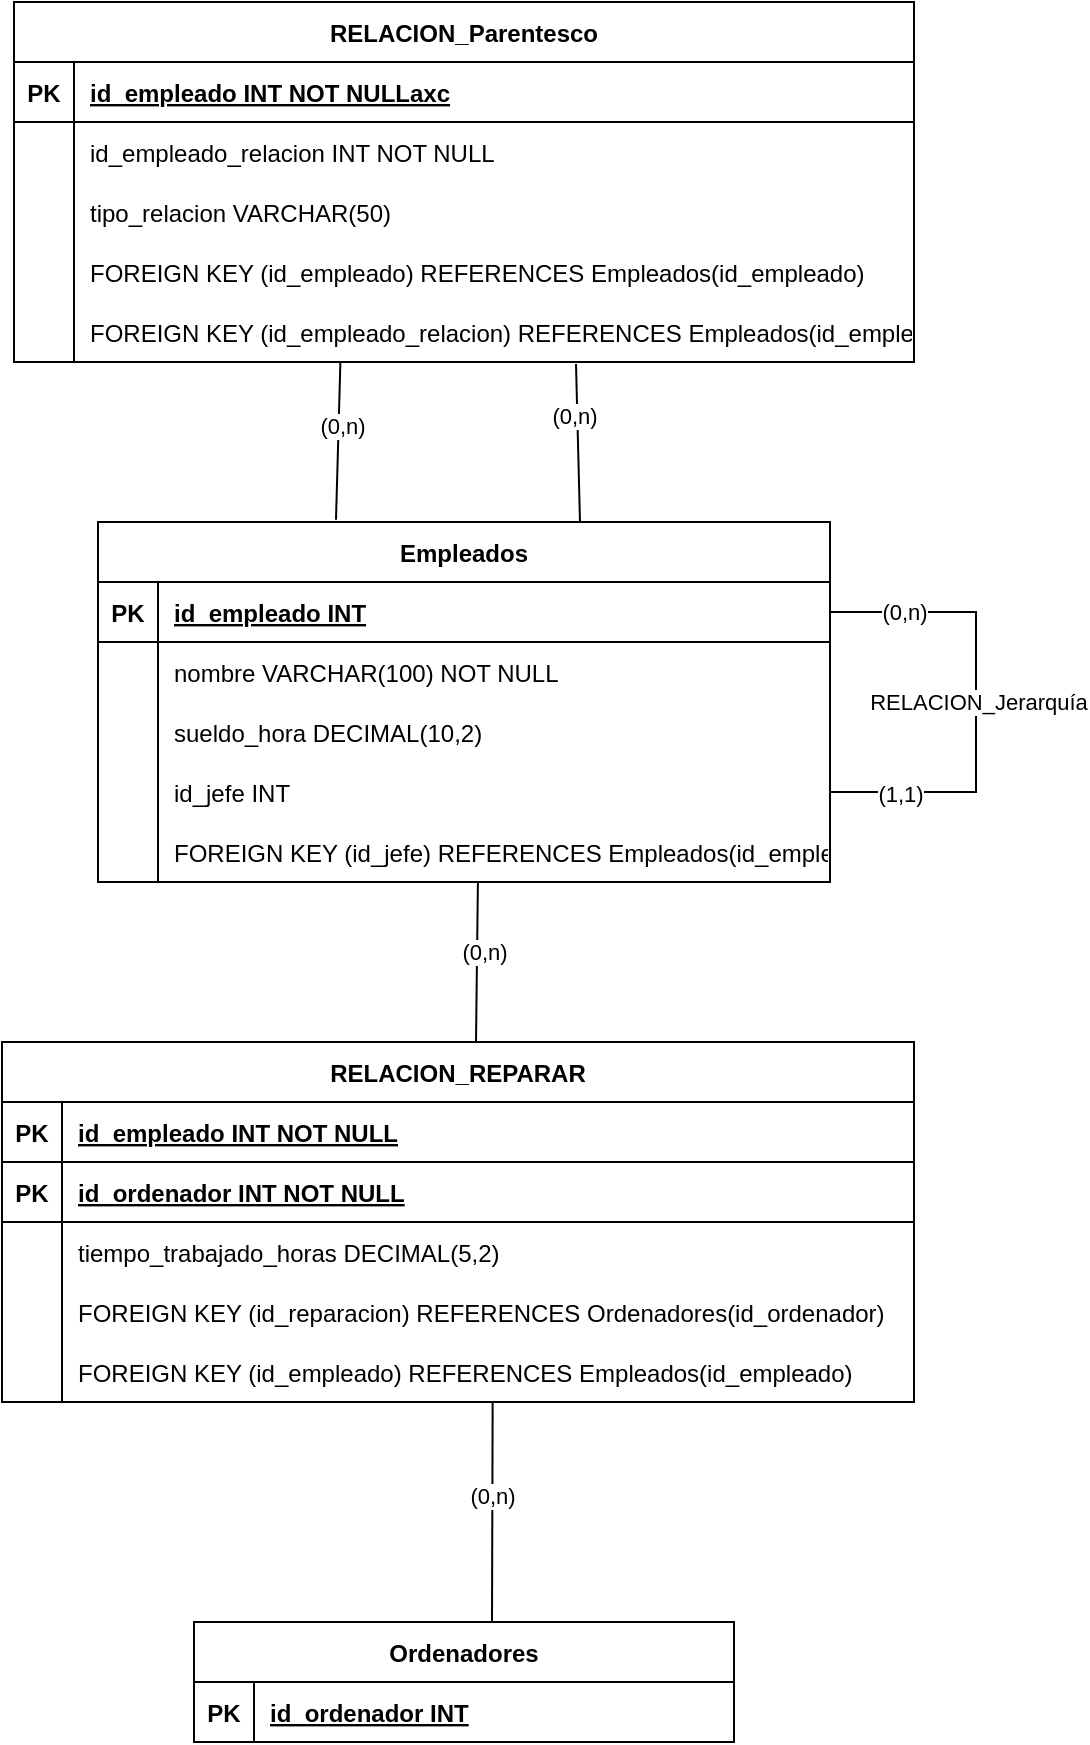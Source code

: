 <mxfile version="25.0.3">
  <diagram name="Página-1" id="TJ7wZGmzTQwEmiSPotgX">
    <mxGraphModel dx="890" dy="966" grid="1" gridSize="10" guides="1" tooltips="1" connect="1" arrows="1" fold="1" page="1" pageScale="1" pageWidth="827" pageHeight="1169" math="0" shadow="0">
      <root>
        <mxCell id="0" />
        <mxCell id="1" parent="0" />
        <mxCell id="ToJMfz8G4OXI3Km0rWwE-997" value="Empleados" style="shape=table;startSize=30;container=1;collapsible=1;childLayout=tableLayout;fixedRows=1;rowLines=0;fontStyle=1;align=center;resizeLast=1;" parent="1" vertex="1">
          <mxGeometry x="231" y="310" width="366" height="180" as="geometry" />
        </mxCell>
        <mxCell id="ToJMfz8G4OXI3Km0rWwE-998" value="" style="shape=tableRow;horizontal=0;startSize=0;swimlaneHead=0;swimlaneBody=0;fillColor=none;collapsible=0;dropTarget=0;points=[[0,0.5],[1,0.5]];portConstraint=eastwest;strokeColor=inherit;top=0;left=0;right=0;bottom=1;" parent="ToJMfz8G4OXI3Km0rWwE-997" vertex="1">
          <mxGeometry y="30" width="366" height="30" as="geometry" />
        </mxCell>
        <mxCell id="ToJMfz8G4OXI3Km0rWwE-999" value="PK" style="shape=partialRectangle;overflow=hidden;connectable=0;fillColor=none;strokeColor=inherit;top=0;left=0;bottom=0;right=0;fontStyle=1;" parent="ToJMfz8G4OXI3Km0rWwE-998" vertex="1">
          <mxGeometry width="30" height="30" as="geometry">
            <mxRectangle width="30" height="30" as="alternateBounds" />
          </mxGeometry>
        </mxCell>
        <mxCell id="ToJMfz8G4OXI3Km0rWwE-1000" value="id_empleado INT" style="shape=partialRectangle;overflow=hidden;connectable=0;fillColor=none;align=left;strokeColor=inherit;top=0;left=0;bottom=0;right=0;spacingLeft=6;fontStyle=5;" parent="ToJMfz8G4OXI3Km0rWwE-998" vertex="1">
          <mxGeometry x="30" width="336" height="30" as="geometry">
            <mxRectangle width="336" height="30" as="alternateBounds" />
          </mxGeometry>
        </mxCell>
        <mxCell id="ToJMfz8G4OXI3Km0rWwE-1001" value="" style="shape=tableRow;horizontal=0;startSize=0;swimlaneHead=0;swimlaneBody=0;fillColor=none;collapsible=0;dropTarget=0;points=[[0,0.5],[1,0.5]];portConstraint=eastwest;strokeColor=inherit;top=0;left=0;right=0;bottom=0;" parent="ToJMfz8G4OXI3Km0rWwE-997" vertex="1">
          <mxGeometry y="60" width="366" height="30" as="geometry" />
        </mxCell>
        <mxCell id="ToJMfz8G4OXI3Km0rWwE-1002" value="" style="shape=partialRectangle;overflow=hidden;connectable=0;fillColor=none;strokeColor=inherit;top=0;left=0;bottom=0;right=0;" parent="ToJMfz8G4OXI3Km0rWwE-1001" vertex="1">
          <mxGeometry width="30" height="30" as="geometry">
            <mxRectangle width="30" height="30" as="alternateBounds" />
          </mxGeometry>
        </mxCell>
        <mxCell id="ToJMfz8G4OXI3Km0rWwE-1003" value="nombre VARCHAR(100) NOT NULL" style="shape=partialRectangle;overflow=hidden;connectable=0;fillColor=none;align=left;strokeColor=inherit;top=0;left=0;bottom=0;right=0;spacingLeft=6;" parent="ToJMfz8G4OXI3Km0rWwE-1001" vertex="1">
          <mxGeometry x="30" width="336" height="30" as="geometry">
            <mxRectangle width="336" height="30" as="alternateBounds" />
          </mxGeometry>
        </mxCell>
        <mxCell id="ToJMfz8G4OXI3Km0rWwE-1007" value="" style="shape=tableRow;horizontal=0;startSize=0;swimlaneHead=0;swimlaneBody=0;fillColor=none;collapsible=0;dropTarget=0;points=[[0,0.5],[1,0.5]];portConstraint=eastwest;strokeColor=inherit;top=0;left=0;right=0;bottom=0;" parent="ToJMfz8G4OXI3Km0rWwE-997" vertex="1">
          <mxGeometry y="90" width="366" height="30" as="geometry" />
        </mxCell>
        <mxCell id="ToJMfz8G4OXI3Km0rWwE-1008" value="" style="shape=partialRectangle;overflow=hidden;connectable=0;fillColor=none;strokeColor=inherit;top=0;left=0;bottom=0;right=0;" parent="ToJMfz8G4OXI3Km0rWwE-1007" vertex="1">
          <mxGeometry width="30" height="30" as="geometry">
            <mxRectangle width="30" height="30" as="alternateBounds" />
          </mxGeometry>
        </mxCell>
        <mxCell id="ToJMfz8G4OXI3Km0rWwE-1009" value="sueldo_hora DECIMAL(10,2)" style="shape=partialRectangle;overflow=hidden;connectable=0;fillColor=none;align=left;strokeColor=inherit;top=0;left=0;bottom=0;right=0;spacingLeft=6;" parent="ToJMfz8G4OXI3Km0rWwE-1007" vertex="1">
          <mxGeometry x="30" width="336" height="30" as="geometry">
            <mxRectangle width="336" height="30" as="alternateBounds" />
          </mxGeometry>
        </mxCell>
        <mxCell id="ToJMfz8G4OXI3Km0rWwE-1010" value="" style="shape=tableRow;horizontal=0;startSize=0;swimlaneHead=0;swimlaneBody=0;fillColor=none;collapsible=0;dropTarget=0;points=[[0,0.5],[1,0.5]];portConstraint=eastwest;strokeColor=inherit;top=0;left=0;right=0;bottom=0;" parent="ToJMfz8G4OXI3Km0rWwE-997" vertex="1">
          <mxGeometry y="120" width="366" height="30" as="geometry" />
        </mxCell>
        <mxCell id="ToJMfz8G4OXI3Km0rWwE-1011" value="" style="shape=partialRectangle;overflow=hidden;connectable=0;fillColor=none;strokeColor=inherit;top=0;left=0;bottom=0;right=0;" parent="ToJMfz8G4OXI3Km0rWwE-1010" vertex="1">
          <mxGeometry width="30" height="30" as="geometry">
            <mxRectangle width="30" height="30" as="alternateBounds" />
          </mxGeometry>
        </mxCell>
        <mxCell id="ToJMfz8G4OXI3Km0rWwE-1012" value="id_jefe INT " style="shape=partialRectangle;overflow=hidden;connectable=0;fillColor=none;align=left;strokeColor=inherit;top=0;left=0;bottom=0;right=0;spacingLeft=6;" parent="ToJMfz8G4OXI3Km0rWwE-1010" vertex="1">
          <mxGeometry x="30" width="336" height="30" as="geometry">
            <mxRectangle width="336" height="30" as="alternateBounds" />
          </mxGeometry>
        </mxCell>
        <mxCell id="ToJMfz8G4OXI3Km0rWwE-1013" value="" style="shape=tableRow;horizontal=0;startSize=0;swimlaneHead=0;swimlaneBody=0;fillColor=none;collapsible=0;dropTarget=0;points=[[0,0.5],[1,0.5]];portConstraint=eastwest;strokeColor=inherit;top=0;left=0;right=0;bottom=0;" parent="ToJMfz8G4OXI3Km0rWwE-997" vertex="1">
          <mxGeometry y="150" width="366" height="30" as="geometry" />
        </mxCell>
        <mxCell id="ToJMfz8G4OXI3Km0rWwE-1014" value="" style="shape=partialRectangle;overflow=hidden;connectable=0;fillColor=none;strokeColor=inherit;top=0;left=0;bottom=0;right=0;" parent="ToJMfz8G4OXI3Km0rWwE-1013" vertex="1">
          <mxGeometry width="30" height="30" as="geometry">
            <mxRectangle width="30" height="30" as="alternateBounds" />
          </mxGeometry>
        </mxCell>
        <mxCell id="ToJMfz8G4OXI3Km0rWwE-1015" value="FOREIGN KEY (id_jefe) REFERENCES Empleados(id_empleado)" style="shape=partialRectangle;overflow=hidden;connectable=0;fillColor=none;align=left;strokeColor=inherit;top=0;left=0;bottom=0;right=0;spacingLeft=6;" parent="ToJMfz8G4OXI3Km0rWwE-1013" vertex="1">
          <mxGeometry x="30" width="336" height="30" as="geometry">
            <mxRectangle width="336" height="30" as="alternateBounds" />
          </mxGeometry>
        </mxCell>
        <mxCell id="CNTLHsoTavkWlbLuISV--33" value="" style="endArrow=none;html=1;rounded=0;exitX=1;exitY=0.5;exitDx=0;exitDy=0;entryX=1;entryY=0.5;entryDx=0;entryDy=0;" edge="1" parent="ToJMfz8G4OXI3Km0rWwE-997" source="ToJMfz8G4OXI3Km0rWwE-1010" target="ToJMfz8G4OXI3Km0rWwE-998">
          <mxGeometry width="50" height="50" relative="1" as="geometry">
            <mxPoint x="439" y="160" as="sourcePoint" />
            <mxPoint x="489" y="110" as="targetPoint" />
            <Array as="points">
              <mxPoint x="439" y="135" />
              <mxPoint x="439" y="45" />
            </Array>
          </mxGeometry>
        </mxCell>
        <mxCell id="CNTLHsoTavkWlbLuISV--34" value="RELACION_Jerarquía" style="edgeLabel;html=1;align=center;verticalAlign=middle;resizable=0;points=[];" vertex="1" connectable="0" parent="CNTLHsoTavkWlbLuISV--33">
          <mxGeometry x="0.002" y="-1" relative="1" as="geometry">
            <mxPoint as="offset" />
          </mxGeometry>
        </mxCell>
        <mxCell id="CNTLHsoTavkWlbLuISV--35" value="(1,1)" style="edgeLabel;html=1;align=center;verticalAlign=middle;resizable=0;points=[];" vertex="1" connectable="0" parent="CNTLHsoTavkWlbLuISV--33">
          <mxGeometry x="-0.703" y="-1" relative="1" as="geometry">
            <mxPoint as="offset" />
          </mxGeometry>
        </mxCell>
        <mxCell id="CNTLHsoTavkWlbLuISV--36" value="(0,n)" style="edgeLabel;html=1;align=center;verticalAlign=middle;resizable=0;points=[];" vertex="1" connectable="0" parent="CNTLHsoTavkWlbLuISV--33">
          <mxGeometry x="0.686" relative="1" as="geometry">
            <mxPoint as="offset" />
          </mxGeometry>
        </mxCell>
        <mxCell id="ToJMfz8G4OXI3Km0rWwE-1019" value="RELACION_Parentesco" style="shape=table;startSize=30;container=1;collapsible=1;childLayout=tableLayout;fixedRows=1;rowLines=0;fontStyle=1;align=center;resizeLast=1;" parent="1" vertex="1">
          <mxGeometry x="189" y="50" width="450" height="180" as="geometry" />
        </mxCell>
        <mxCell id="ToJMfz8G4OXI3Km0rWwE-1020" value="" style="shape=tableRow;horizontal=0;startSize=0;swimlaneHead=0;swimlaneBody=0;fillColor=none;collapsible=0;dropTarget=0;points=[[0,0.5],[1,0.5]];portConstraint=eastwest;strokeColor=inherit;top=0;left=0;right=0;bottom=1;" parent="ToJMfz8G4OXI3Km0rWwE-1019" vertex="1">
          <mxGeometry y="30" width="450" height="30" as="geometry" />
        </mxCell>
        <mxCell id="ToJMfz8G4OXI3Km0rWwE-1021" value="PK" style="shape=partialRectangle;overflow=hidden;connectable=0;fillColor=none;strokeColor=inherit;top=0;left=0;bottom=0;right=0;fontStyle=1;" parent="ToJMfz8G4OXI3Km0rWwE-1020" vertex="1">
          <mxGeometry width="30" height="30" as="geometry">
            <mxRectangle width="30" height="30" as="alternateBounds" />
          </mxGeometry>
        </mxCell>
        <mxCell id="ToJMfz8G4OXI3Km0rWwE-1022" value="id_empleado INT NOT NULLaxc" style="shape=partialRectangle;overflow=hidden;connectable=0;fillColor=none;align=left;strokeColor=inherit;top=0;left=0;bottom=0;right=0;spacingLeft=6;fontStyle=5;" parent="ToJMfz8G4OXI3Km0rWwE-1020" vertex="1">
          <mxGeometry x="30" width="420" height="30" as="geometry">
            <mxRectangle width="420" height="30" as="alternateBounds" />
          </mxGeometry>
        </mxCell>
        <mxCell id="ToJMfz8G4OXI3Km0rWwE-1023" value="" style="shape=tableRow;horizontal=0;startSize=0;swimlaneHead=0;swimlaneBody=0;fillColor=none;collapsible=0;dropTarget=0;points=[[0,0.5],[1,0.5]];portConstraint=eastwest;strokeColor=inherit;top=0;left=0;right=0;bottom=0;" parent="ToJMfz8G4OXI3Km0rWwE-1019" vertex="1">
          <mxGeometry y="60" width="450" height="30" as="geometry" />
        </mxCell>
        <mxCell id="ToJMfz8G4OXI3Km0rWwE-1024" value="" style="shape=partialRectangle;overflow=hidden;connectable=0;fillColor=none;strokeColor=inherit;top=0;left=0;bottom=0;right=0;" parent="ToJMfz8G4OXI3Km0rWwE-1023" vertex="1">
          <mxGeometry width="30" height="30" as="geometry">
            <mxRectangle width="30" height="30" as="alternateBounds" />
          </mxGeometry>
        </mxCell>
        <mxCell id="ToJMfz8G4OXI3Km0rWwE-1025" value="id_empleado_relacion INT NOT NULL" style="shape=partialRectangle;overflow=hidden;connectable=0;fillColor=none;align=left;strokeColor=inherit;top=0;left=0;bottom=0;right=0;spacingLeft=6;" parent="ToJMfz8G4OXI3Km0rWwE-1023" vertex="1">
          <mxGeometry x="30" width="420" height="30" as="geometry">
            <mxRectangle width="420" height="30" as="alternateBounds" />
          </mxGeometry>
        </mxCell>
        <mxCell id="ToJMfz8G4OXI3Km0rWwE-1026" value="" style="shape=tableRow;horizontal=0;startSize=0;swimlaneHead=0;swimlaneBody=0;fillColor=none;collapsible=0;dropTarget=0;points=[[0,0.5],[1,0.5]];portConstraint=eastwest;strokeColor=inherit;top=0;left=0;right=0;bottom=0;" parent="ToJMfz8G4OXI3Km0rWwE-1019" vertex="1">
          <mxGeometry y="90" width="450" height="30" as="geometry" />
        </mxCell>
        <mxCell id="ToJMfz8G4OXI3Km0rWwE-1027" value="" style="shape=partialRectangle;overflow=hidden;connectable=0;fillColor=none;strokeColor=inherit;top=0;left=0;bottom=0;right=0;" parent="ToJMfz8G4OXI3Km0rWwE-1026" vertex="1">
          <mxGeometry width="30" height="30" as="geometry">
            <mxRectangle width="30" height="30" as="alternateBounds" />
          </mxGeometry>
        </mxCell>
        <mxCell id="ToJMfz8G4OXI3Km0rWwE-1028" value="tipo_relacion VARCHAR(50)" style="shape=partialRectangle;overflow=hidden;connectable=0;fillColor=none;align=left;strokeColor=inherit;top=0;left=0;bottom=0;right=0;spacingLeft=6;" parent="ToJMfz8G4OXI3Km0rWwE-1026" vertex="1">
          <mxGeometry x="30" width="420" height="30" as="geometry">
            <mxRectangle width="420" height="30" as="alternateBounds" />
          </mxGeometry>
        </mxCell>
        <mxCell id="ToJMfz8G4OXI3Km0rWwE-1029" value="" style="shape=tableRow;horizontal=0;startSize=0;swimlaneHead=0;swimlaneBody=0;fillColor=none;collapsible=0;dropTarget=0;points=[[0,0.5],[1,0.5]];portConstraint=eastwest;strokeColor=inherit;top=0;left=0;right=0;bottom=0;" parent="ToJMfz8G4OXI3Km0rWwE-1019" vertex="1">
          <mxGeometry y="120" width="450" height="30" as="geometry" />
        </mxCell>
        <mxCell id="ToJMfz8G4OXI3Km0rWwE-1030" value="" style="shape=partialRectangle;overflow=hidden;connectable=0;fillColor=none;strokeColor=inherit;top=0;left=0;bottom=0;right=0;" parent="ToJMfz8G4OXI3Km0rWwE-1029" vertex="1">
          <mxGeometry width="30" height="30" as="geometry">
            <mxRectangle width="30" height="30" as="alternateBounds" />
          </mxGeometry>
        </mxCell>
        <mxCell id="ToJMfz8G4OXI3Km0rWwE-1031" value="FOREIGN KEY (id_empleado) REFERENCES Empleados(id_empleado)" style="shape=partialRectangle;overflow=hidden;connectable=0;fillColor=none;align=left;strokeColor=inherit;top=0;left=0;bottom=0;right=0;spacingLeft=6;" parent="ToJMfz8G4OXI3Km0rWwE-1029" vertex="1">
          <mxGeometry x="30" width="420" height="30" as="geometry">
            <mxRectangle width="420" height="30" as="alternateBounds" />
          </mxGeometry>
        </mxCell>
        <mxCell id="ToJMfz8G4OXI3Km0rWwE-1035" value="" style="shape=tableRow;horizontal=0;startSize=0;swimlaneHead=0;swimlaneBody=0;fillColor=none;collapsible=0;dropTarget=0;points=[[0,0.5],[1,0.5]];portConstraint=eastwest;strokeColor=inherit;top=0;left=0;right=0;bottom=0;" parent="ToJMfz8G4OXI3Km0rWwE-1019" vertex="1">
          <mxGeometry y="150" width="450" height="30" as="geometry" />
        </mxCell>
        <mxCell id="ToJMfz8G4OXI3Km0rWwE-1036" value="" style="shape=partialRectangle;overflow=hidden;connectable=0;fillColor=none;strokeColor=inherit;top=0;left=0;bottom=0;right=0;" parent="ToJMfz8G4OXI3Km0rWwE-1035" vertex="1">
          <mxGeometry width="30" height="30" as="geometry">
            <mxRectangle width="30" height="30" as="alternateBounds" />
          </mxGeometry>
        </mxCell>
        <mxCell id="ToJMfz8G4OXI3Km0rWwE-1037" value="FOREIGN KEY (id_empleado_relacion) REFERENCES Empleados(id_empleado)" style="shape=partialRectangle;overflow=hidden;connectable=0;fillColor=none;align=left;strokeColor=inherit;top=0;left=0;bottom=0;right=0;spacingLeft=6;" parent="ToJMfz8G4OXI3Km0rWwE-1035" vertex="1">
          <mxGeometry x="30" width="420" height="30" as="geometry">
            <mxRectangle width="420" height="30" as="alternateBounds" />
          </mxGeometry>
        </mxCell>
        <mxCell id="ToJMfz8G4OXI3Km0rWwE-1041" value="Ordenadores" style="shape=table;startSize=30;container=1;collapsible=1;childLayout=tableLayout;fixedRows=1;rowLines=0;fontStyle=1;align=center;resizeLast=1;" parent="1" vertex="1">
          <mxGeometry x="279" y="860" width="270" height="60" as="geometry" />
        </mxCell>
        <mxCell id="ToJMfz8G4OXI3Km0rWwE-1042" value="" style="shape=tableRow;horizontal=0;startSize=0;swimlaneHead=0;swimlaneBody=0;fillColor=none;collapsible=0;dropTarget=0;points=[[0,0.5],[1,0.5]];portConstraint=eastwest;strokeColor=inherit;top=0;left=0;right=0;bottom=1;" parent="ToJMfz8G4OXI3Km0rWwE-1041" vertex="1">
          <mxGeometry y="30" width="270" height="30" as="geometry" />
        </mxCell>
        <mxCell id="ToJMfz8G4OXI3Km0rWwE-1043" value="PK" style="shape=partialRectangle;overflow=hidden;connectable=0;fillColor=none;strokeColor=inherit;top=0;left=0;bottom=0;right=0;fontStyle=1;" parent="ToJMfz8G4OXI3Km0rWwE-1042" vertex="1">
          <mxGeometry width="30" height="30" as="geometry">
            <mxRectangle width="30" height="30" as="alternateBounds" />
          </mxGeometry>
        </mxCell>
        <mxCell id="ToJMfz8G4OXI3Km0rWwE-1044" value="id_ordenador INT" style="shape=partialRectangle;overflow=hidden;connectable=0;fillColor=none;align=left;strokeColor=inherit;top=0;left=0;bottom=0;right=0;spacingLeft=6;fontStyle=5;" parent="ToJMfz8G4OXI3Km0rWwE-1042" vertex="1">
          <mxGeometry x="30" width="240" height="30" as="geometry">
            <mxRectangle width="240" height="30" as="alternateBounds" />
          </mxGeometry>
        </mxCell>
        <mxCell id="ToJMfz8G4OXI3Km0rWwE-1073" value="RELACION_REPARAR" style="shape=table;startSize=30;container=1;collapsible=1;childLayout=tableLayout;fixedRows=1;rowLines=0;fontStyle=1;align=center;resizeLast=1;" parent="1" vertex="1">
          <mxGeometry x="183" y="570" width="456" height="180" as="geometry" />
        </mxCell>
        <mxCell id="ToJMfz8G4OXI3Km0rWwE-1074" value="" style="shape=tableRow;horizontal=0;startSize=0;swimlaneHead=0;swimlaneBody=0;fillColor=none;collapsible=0;dropTarget=0;points=[[0,0.5],[1,0.5]];portConstraint=eastwest;strokeColor=inherit;top=0;left=0;right=0;bottom=1;" parent="ToJMfz8G4OXI3Km0rWwE-1073" vertex="1">
          <mxGeometry y="30" width="456" height="30" as="geometry" />
        </mxCell>
        <mxCell id="ToJMfz8G4OXI3Km0rWwE-1075" value="PK" style="shape=partialRectangle;overflow=hidden;connectable=0;fillColor=none;strokeColor=inherit;top=0;left=0;bottom=0;right=0;fontStyle=1;" parent="ToJMfz8G4OXI3Km0rWwE-1074" vertex="1">
          <mxGeometry width="30" height="30" as="geometry">
            <mxRectangle width="30" height="30" as="alternateBounds" />
          </mxGeometry>
        </mxCell>
        <mxCell id="ToJMfz8G4OXI3Km0rWwE-1076" value="id_empleado INT NOT NULL" style="shape=partialRectangle;overflow=hidden;connectable=0;fillColor=none;align=left;strokeColor=inherit;top=0;left=0;bottom=0;right=0;spacingLeft=6;fontStyle=5;" parent="ToJMfz8G4OXI3Km0rWwE-1074" vertex="1">
          <mxGeometry x="30" width="426" height="30" as="geometry">
            <mxRectangle width="426" height="30" as="alternateBounds" />
          </mxGeometry>
        </mxCell>
        <mxCell id="ToJMfz8G4OXI3Km0rWwE-1077" value="" style="shape=tableRow;horizontal=0;startSize=0;swimlaneHead=0;swimlaneBody=0;fillColor=none;collapsible=0;dropTarget=0;points=[[0,0.5],[1,0.5]];portConstraint=eastwest;strokeColor=inherit;top=0;left=0;right=0;bottom=1;" parent="ToJMfz8G4OXI3Km0rWwE-1073" vertex="1">
          <mxGeometry y="60" width="456" height="30" as="geometry" />
        </mxCell>
        <mxCell id="ToJMfz8G4OXI3Km0rWwE-1078" value="PK" style="shape=partialRectangle;overflow=hidden;connectable=0;fillColor=none;strokeColor=inherit;top=0;left=0;bottom=0;right=0;fontStyle=1;" parent="ToJMfz8G4OXI3Km0rWwE-1077" vertex="1">
          <mxGeometry width="30" height="30" as="geometry">
            <mxRectangle width="30" height="30" as="alternateBounds" />
          </mxGeometry>
        </mxCell>
        <mxCell id="ToJMfz8G4OXI3Km0rWwE-1079" value="id_ordenador INT NOT NULL" style="shape=partialRectangle;overflow=hidden;connectable=0;fillColor=none;align=left;strokeColor=inherit;top=0;left=0;bottom=0;right=0;spacingLeft=6;fontStyle=5;" parent="ToJMfz8G4OXI3Km0rWwE-1077" vertex="1">
          <mxGeometry x="30" width="426" height="30" as="geometry">
            <mxRectangle width="426" height="30" as="alternateBounds" />
          </mxGeometry>
        </mxCell>
        <mxCell id="ToJMfz8G4OXI3Km0rWwE-1080" value="" style="shape=tableRow;horizontal=0;startSize=0;swimlaneHead=0;swimlaneBody=0;fillColor=none;collapsible=0;dropTarget=0;points=[[0,0.5],[1,0.5]];portConstraint=eastwest;strokeColor=inherit;top=0;left=0;right=0;bottom=0;" parent="ToJMfz8G4OXI3Km0rWwE-1073" vertex="1">
          <mxGeometry y="90" width="456" height="30" as="geometry" />
        </mxCell>
        <mxCell id="ToJMfz8G4OXI3Km0rWwE-1081" value="" style="shape=partialRectangle;overflow=hidden;connectable=0;fillColor=none;strokeColor=inherit;top=0;left=0;bottom=0;right=0;" parent="ToJMfz8G4OXI3Km0rWwE-1080" vertex="1">
          <mxGeometry width="30" height="30" as="geometry">
            <mxRectangle width="30" height="30" as="alternateBounds" />
          </mxGeometry>
        </mxCell>
        <mxCell id="ToJMfz8G4OXI3Km0rWwE-1082" value="tiempo_trabajado_horas DECIMAL(5,2)" style="shape=partialRectangle;overflow=hidden;connectable=0;fillColor=none;align=left;strokeColor=inherit;top=0;left=0;bottom=0;right=0;spacingLeft=6;" parent="ToJMfz8G4OXI3Km0rWwE-1080" vertex="1">
          <mxGeometry x="30" width="426" height="30" as="geometry">
            <mxRectangle width="426" height="30" as="alternateBounds" />
          </mxGeometry>
        </mxCell>
        <mxCell id="ToJMfz8G4OXI3Km0rWwE-1086" value="" style="shape=tableRow;horizontal=0;startSize=0;swimlaneHead=0;swimlaneBody=0;fillColor=none;collapsible=0;dropTarget=0;points=[[0,0.5],[1,0.5]];portConstraint=eastwest;strokeColor=inherit;top=0;left=0;right=0;bottom=0;" parent="ToJMfz8G4OXI3Km0rWwE-1073" vertex="1">
          <mxGeometry y="120" width="456" height="30" as="geometry" />
        </mxCell>
        <mxCell id="ToJMfz8G4OXI3Km0rWwE-1087" value="" style="shape=partialRectangle;overflow=hidden;connectable=0;fillColor=none;strokeColor=inherit;top=0;left=0;bottom=0;right=0;" parent="ToJMfz8G4OXI3Km0rWwE-1086" vertex="1">
          <mxGeometry width="30" height="30" as="geometry">
            <mxRectangle width="30" height="30" as="alternateBounds" />
          </mxGeometry>
        </mxCell>
        <mxCell id="ToJMfz8G4OXI3Km0rWwE-1088" value="FOREIGN KEY (id_reparacion) REFERENCES Ordenadores(id_ordenador)" style="shape=partialRectangle;overflow=hidden;connectable=0;fillColor=none;align=left;strokeColor=inherit;top=0;left=0;bottom=0;right=0;spacingLeft=6;" parent="ToJMfz8G4OXI3Km0rWwE-1086" vertex="1">
          <mxGeometry x="30" width="426" height="30" as="geometry">
            <mxRectangle width="426" height="30" as="alternateBounds" />
          </mxGeometry>
        </mxCell>
        <mxCell id="ToJMfz8G4OXI3Km0rWwE-1092" value="" style="shape=tableRow;horizontal=0;startSize=0;swimlaneHead=0;swimlaneBody=0;fillColor=none;collapsible=0;dropTarget=0;points=[[0,0.5],[1,0.5]];portConstraint=eastwest;strokeColor=inherit;top=0;left=0;right=0;bottom=0;" parent="ToJMfz8G4OXI3Km0rWwE-1073" vertex="1">
          <mxGeometry y="150" width="456" height="30" as="geometry" />
        </mxCell>
        <mxCell id="ToJMfz8G4OXI3Km0rWwE-1093" value="" style="shape=partialRectangle;overflow=hidden;connectable=0;fillColor=none;strokeColor=inherit;top=0;left=0;bottom=0;right=0;" parent="ToJMfz8G4OXI3Km0rWwE-1092" vertex="1">
          <mxGeometry width="30" height="30" as="geometry">
            <mxRectangle width="30" height="30" as="alternateBounds" />
          </mxGeometry>
        </mxCell>
        <mxCell id="ToJMfz8G4OXI3Km0rWwE-1094" value="FOREIGN KEY (id_empleado) REFERENCES Empleados(id_empleado)" style="shape=partialRectangle;overflow=hidden;connectable=0;fillColor=none;align=left;strokeColor=inherit;top=0;left=0;bottom=0;right=0;spacingLeft=6;" parent="ToJMfz8G4OXI3Km0rWwE-1092" vertex="1">
          <mxGeometry x="30" width="426" height="30" as="geometry">
            <mxRectangle width="426" height="30" as="alternateBounds" />
          </mxGeometry>
        </mxCell>
        <mxCell id="ToJMfz8G4OXI3Km0rWwE-1098" value="" style="endArrow=none;html=1;rounded=0;entryX=0.496;entryY=1.037;entryDx=0;entryDy=0;entryPerimeter=0;" parent="1" edge="1">
          <mxGeometry width="50" height="50" relative="1" as="geometry">
            <mxPoint x="350" y="308.89" as="sourcePoint" />
            <mxPoint x="352.2" y="230.0" as="targetPoint" />
          </mxGeometry>
        </mxCell>
        <mxCell id="ToJMfz8G4OXI3Km0rWwE-1110" value="(0,n)" style="edgeLabel;html=1;align=center;verticalAlign=middle;resizable=0;points=[];" parent="ToJMfz8G4OXI3Km0rWwE-1098" vertex="1" connectable="0">
          <mxGeometry x="0.189" y="-1" relative="1" as="geometry">
            <mxPoint as="offset" />
          </mxGeometry>
        </mxCell>
        <mxCell id="ToJMfz8G4OXI3Km0rWwE-1102" value="" style="endArrow=none;html=1;rounded=0;entryX=0.519;entryY=1;entryDx=0;entryDy=0;entryPerimeter=0;" parent="1" target="ToJMfz8G4OXI3Km0rWwE-1013" edge="1">
          <mxGeometry width="50" height="50" relative="1" as="geometry">
            <mxPoint x="420" y="570" as="sourcePoint" />
            <mxPoint x="480" y="560" as="targetPoint" />
          </mxGeometry>
        </mxCell>
        <mxCell id="ToJMfz8G4OXI3Km0rWwE-1107" value="(0,n)" style="edgeLabel;html=1;align=center;verticalAlign=middle;resizable=0;points=[];" parent="ToJMfz8G4OXI3Km0rWwE-1102" vertex="1" connectable="0">
          <mxGeometry x="0.129" y="-3" relative="1" as="geometry">
            <mxPoint as="offset" />
          </mxGeometry>
        </mxCell>
        <mxCell id="ToJMfz8G4OXI3Km0rWwE-1104" value="" style="endArrow=none;html=1;rounded=0;entryX=0.538;entryY=0.983;entryDx=0;entryDy=0;entryPerimeter=0;" parent="1" target="ToJMfz8G4OXI3Km0rWwE-1092" edge="1">
          <mxGeometry width="50" height="50" relative="1" as="geometry">
            <mxPoint x="428" y="860" as="sourcePoint" />
            <mxPoint x="480" y="800" as="targetPoint" />
          </mxGeometry>
        </mxCell>
        <mxCell id="ToJMfz8G4OXI3Km0rWwE-1106" value="(0,n)" style="edgeLabel;html=1;align=center;verticalAlign=middle;resizable=0;points=[];" parent="ToJMfz8G4OXI3Km0rWwE-1104" vertex="1" connectable="0">
          <mxGeometry x="0.13" relative="1" as="geometry">
            <mxPoint y="-1" as="offset" />
          </mxGeometry>
        </mxCell>
        <mxCell id="ToJMfz8G4OXI3Km0rWwE-1108" value="" style="endArrow=none;html=1;rounded=0;entryX=0.496;entryY=1.037;entryDx=0;entryDy=0;entryPerimeter=0;exitX=0.5;exitY=0;exitDx=0;exitDy=0;" parent="1" edge="1">
          <mxGeometry width="50" height="50" relative="1" as="geometry">
            <mxPoint x="472" y="310" as="sourcePoint" />
            <mxPoint x="470" y="231" as="targetPoint" />
          </mxGeometry>
        </mxCell>
        <mxCell id="ToJMfz8G4OXI3Km0rWwE-1109" value="(0,n)" style="edgeLabel;html=1;align=center;verticalAlign=middle;resizable=0;points=[];" parent="ToJMfz8G4OXI3Km0rWwE-1108" vertex="1" connectable="0">
          <mxGeometry x="0.343" y="2" relative="1" as="geometry">
            <mxPoint as="offset" />
          </mxGeometry>
        </mxCell>
      </root>
    </mxGraphModel>
  </diagram>
</mxfile>
